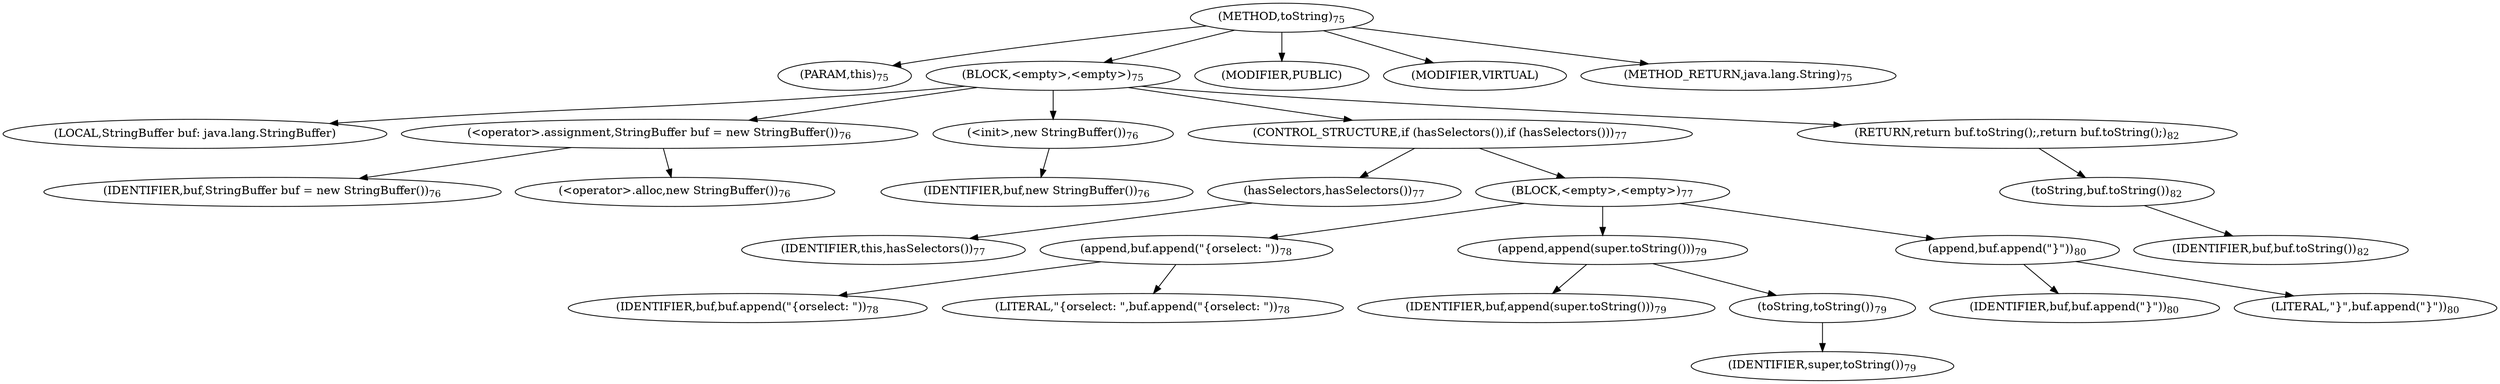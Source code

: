 digraph "toString" {  
"20" [label = <(METHOD,toString)<SUB>75</SUB>> ]
"6" [label = <(PARAM,this)<SUB>75</SUB>> ]
"21" [label = <(BLOCK,&lt;empty&gt;,&lt;empty&gt;)<SUB>75</SUB>> ]
"4" [label = <(LOCAL,StringBuffer buf: java.lang.StringBuffer)> ]
"22" [label = <(&lt;operator&gt;.assignment,StringBuffer buf = new StringBuffer())<SUB>76</SUB>> ]
"23" [label = <(IDENTIFIER,buf,StringBuffer buf = new StringBuffer())<SUB>76</SUB>> ]
"24" [label = <(&lt;operator&gt;.alloc,new StringBuffer())<SUB>76</SUB>> ]
"25" [label = <(&lt;init&gt;,new StringBuffer())<SUB>76</SUB>> ]
"3" [label = <(IDENTIFIER,buf,new StringBuffer())<SUB>76</SUB>> ]
"26" [label = <(CONTROL_STRUCTURE,if (hasSelectors()),if (hasSelectors()))<SUB>77</SUB>> ]
"27" [label = <(hasSelectors,hasSelectors())<SUB>77</SUB>> ]
"5" [label = <(IDENTIFIER,this,hasSelectors())<SUB>77</SUB>> ]
"28" [label = <(BLOCK,&lt;empty&gt;,&lt;empty&gt;)<SUB>77</SUB>> ]
"29" [label = <(append,buf.append(&quot;{orselect: &quot;))<SUB>78</SUB>> ]
"30" [label = <(IDENTIFIER,buf,buf.append(&quot;{orselect: &quot;))<SUB>78</SUB>> ]
"31" [label = <(LITERAL,&quot;{orselect: &quot;,buf.append(&quot;{orselect: &quot;))<SUB>78</SUB>> ]
"32" [label = <(append,append(super.toString()))<SUB>79</SUB>> ]
"33" [label = <(IDENTIFIER,buf,append(super.toString()))<SUB>79</SUB>> ]
"34" [label = <(toString,toString())<SUB>79</SUB>> ]
"35" [label = <(IDENTIFIER,super,toString())<SUB>79</SUB>> ]
"36" [label = <(append,buf.append(&quot;}&quot;))<SUB>80</SUB>> ]
"37" [label = <(IDENTIFIER,buf,buf.append(&quot;}&quot;))<SUB>80</SUB>> ]
"38" [label = <(LITERAL,&quot;}&quot;,buf.append(&quot;}&quot;))<SUB>80</SUB>> ]
"39" [label = <(RETURN,return buf.toString();,return buf.toString();)<SUB>82</SUB>> ]
"40" [label = <(toString,buf.toString())<SUB>82</SUB>> ]
"41" [label = <(IDENTIFIER,buf,buf.toString())<SUB>82</SUB>> ]
"42" [label = <(MODIFIER,PUBLIC)> ]
"43" [label = <(MODIFIER,VIRTUAL)> ]
"44" [label = <(METHOD_RETURN,java.lang.String)<SUB>75</SUB>> ]
  "20" -> "6" 
  "20" -> "21" 
  "20" -> "42" 
  "20" -> "43" 
  "20" -> "44" 
  "21" -> "4" 
  "21" -> "22" 
  "21" -> "25" 
  "21" -> "26" 
  "21" -> "39" 
  "22" -> "23" 
  "22" -> "24" 
  "25" -> "3" 
  "26" -> "27" 
  "26" -> "28" 
  "27" -> "5" 
  "28" -> "29" 
  "28" -> "32" 
  "28" -> "36" 
  "29" -> "30" 
  "29" -> "31" 
  "32" -> "33" 
  "32" -> "34" 
  "34" -> "35" 
  "36" -> "37" 
  "36" -> "38" 
  "39" -> "40" 
  "40" -> "41" 
}
